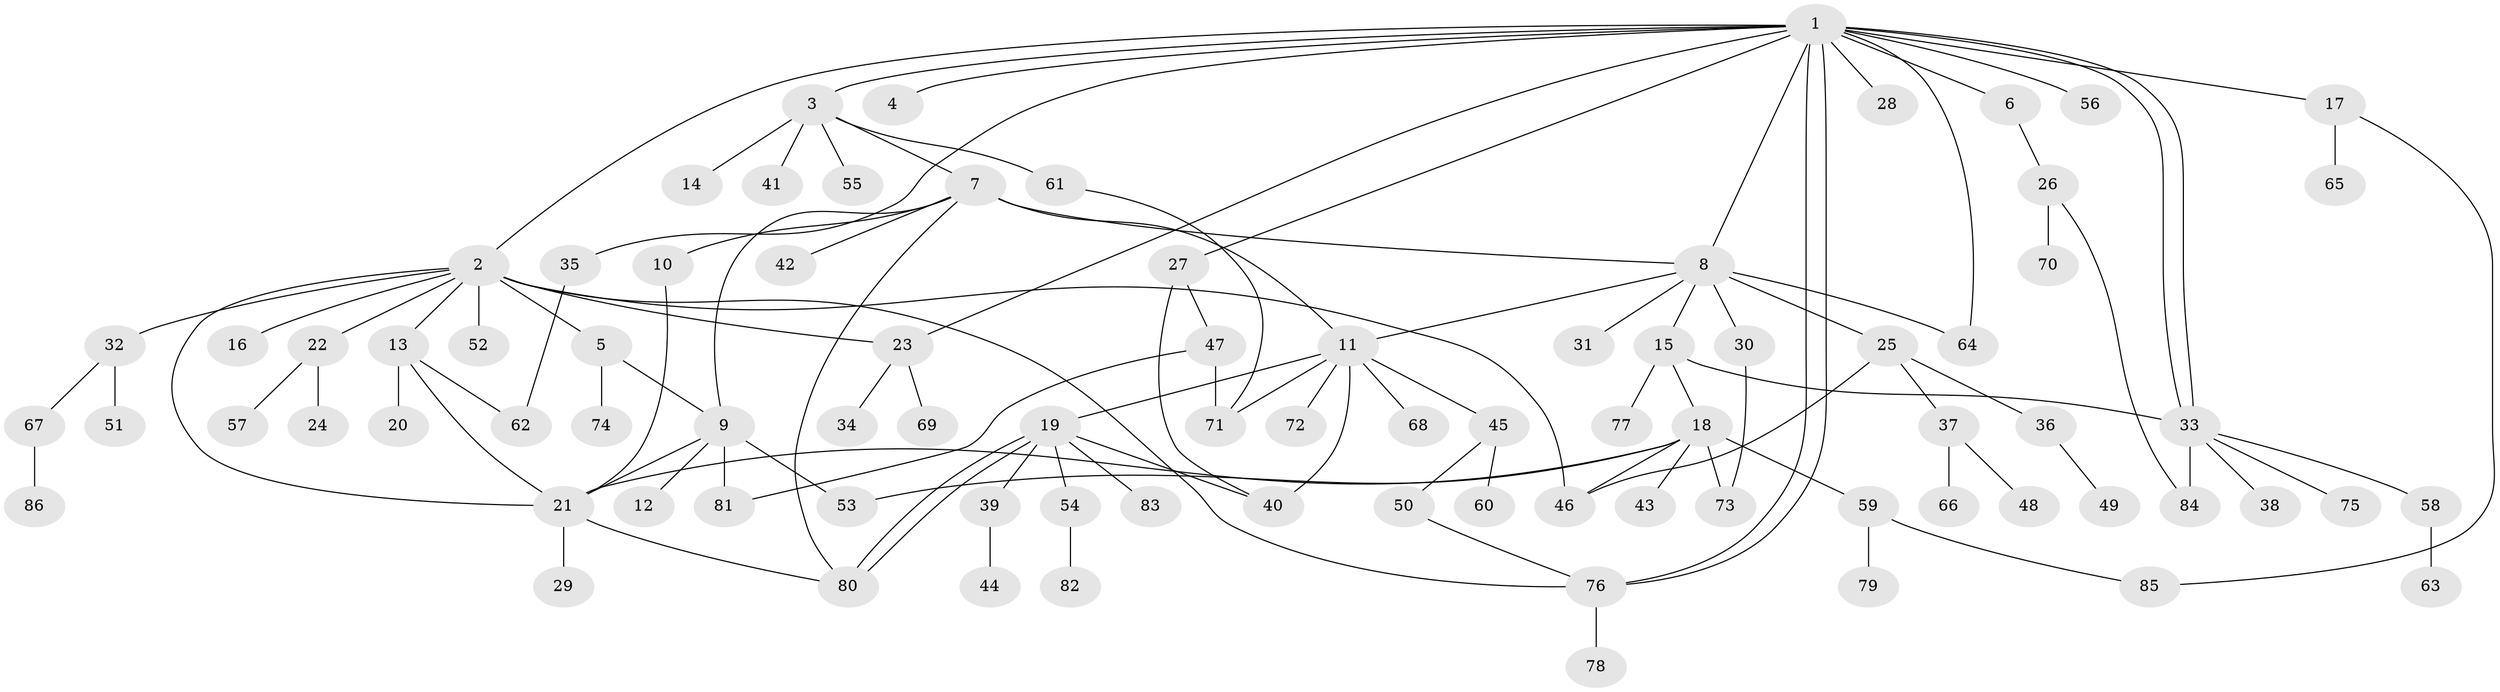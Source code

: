 // Generated by graph-tools (version 1.1) at 2025/26/03/09/25 03:26:06]
// undirected, 86 vertices, 114 edges
graph export_dot {
graph [start="1"]
  node [color=gray90,style=filled];
  1;
  2;
  3;
  4;
  5;
  6;
  7;
  8;
  9;
  10;
  11;
  12;
  13;
  14;
  15;
  16;
  17;
  18;
  19;
  20;
  21;
  22;
  23;
  24;
  25;
  26;
  27;
  28;
  29;
  30;
  31;
  32;
  33;
  34;
  35;
  36;
  37;
  38;
  39;
  40;
  41;
  42;
  43;
  44;
  45;
  46;
  47;
  48;
  49;
  50;
  51;
  52;
  53;
  54;
  55;
  56;
  57;
  58;
  59;
  60;
  61;
  62;
  63;
  64;
  65;
  66;
  67;
  68;
  69;
  70;
  71;
  72;
  73;
  74;
  75;
  76;
  77;
  78;
  79;
  80;
  81;
  82;
  83;
  84;
  85;
  86;
  1 -- 2;
  1 -- 3;
  1 -- 4;
  1 -- 6;
  1 -- 8;
  1 -- 17;
  1 -- 23;
  1 -- 27;
  1 -- 28;
  1 -- 33;
  1 -- 33;
  1 -- 35;
  1 -- 56;
  1 -- 64;
  1 -- 76;
  1 -- 76;
  2 -- 5;
  2 -- 13;
  2 -- 16;
  2 -- 21;
  2 -- 22;
  2 -- 23;
  2 -- 32;
  2 -- 46;
  2 -- 52;
  2 -- 76;
  3 -- 7;
  3 -- 14;
  3 -- 41;
  3 -- 55;
  3 -- 61;
  5 -- 9;
  5 -- 74;
  6 -- 26;
  7 -- 8;
  7 -- 9;
  7 -- 10;
  7 -- 11;
  7 -- 42;
  7 -- 80;
  8 -- 11;
  8 -- 15;
  8 -- 25;
  8 -- 30;
  8 -- 31;
  8 -- 64;
  9 -- 12;
  9 -- 21;
  9 -- 53;
  9 -- 81;
  10 -- 21;
  11 -- 19;
  11 -- 40;
  11 -- 45;
  11 -- 68;
  11 -- 71;
  11 -- 72;
  13 -- 20;
  13 -- 21;
  13 -- 62;
  15 -- 18;
  15 -- 33;
  15 -- 77;
  17 -- 65;
  17 -- 85;
  18 -- 21;
  18 -- 43;
  18 -- 46;
  18 -- 53;
  18 -- 59;
  18 -- 73;
  19 -- 39;
  19 -- 40;
  19 -- 54;
  19 -- 80;
  19 -- 80;
  19 -- 83;
  21 -- 29;
  21 -- 80;
  22 -- 24;
  22 -- 57;
  23 -- 34;
  23 -- 69;
  25 -- 36;
  25 -- 37;
  25 -- 46;
  26 -- 70;
  26 -- 84;
  27 -- 40;
  27 -- 47;
  30 -- 73;
  32 -- 51;
  32 -- 67;
  33 -- 38;
  33 -- 58;
  33 -- 75;
  33 -- 84;
  35 -- 62;
  36 -- 49;
  37 -- 48;
  37 -- 66;
  39 -- 44;
  45 -- 50;
  45 -- 60;
  47 -- 71;
  47 -- 81;
  50 -- 76;
  54 -- 82;
  58 -- 63;
  59 -- 79;
  59 -- 85;
  61 -- 71;
  67 -- 86;
  76 -- 78;
}
